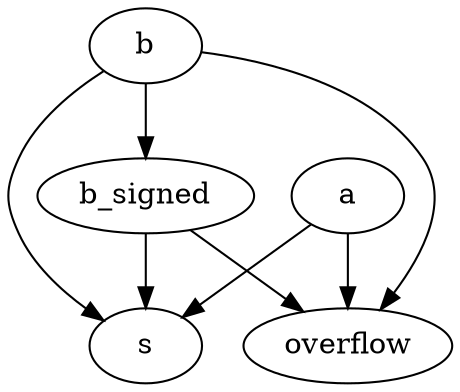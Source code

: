 strict digraph "" {
	a -> s	[weight=1.0];
	a -> overflow	[weight=1.0];
	b -> s	[weight=1.0];
	b -> overflow	[weight=1.0];
	b -> b_signed	[weight=1.0];
	b_signed -> s	[weight=1.0];
	b_signed -> overflow	[weight=1.0];
}
